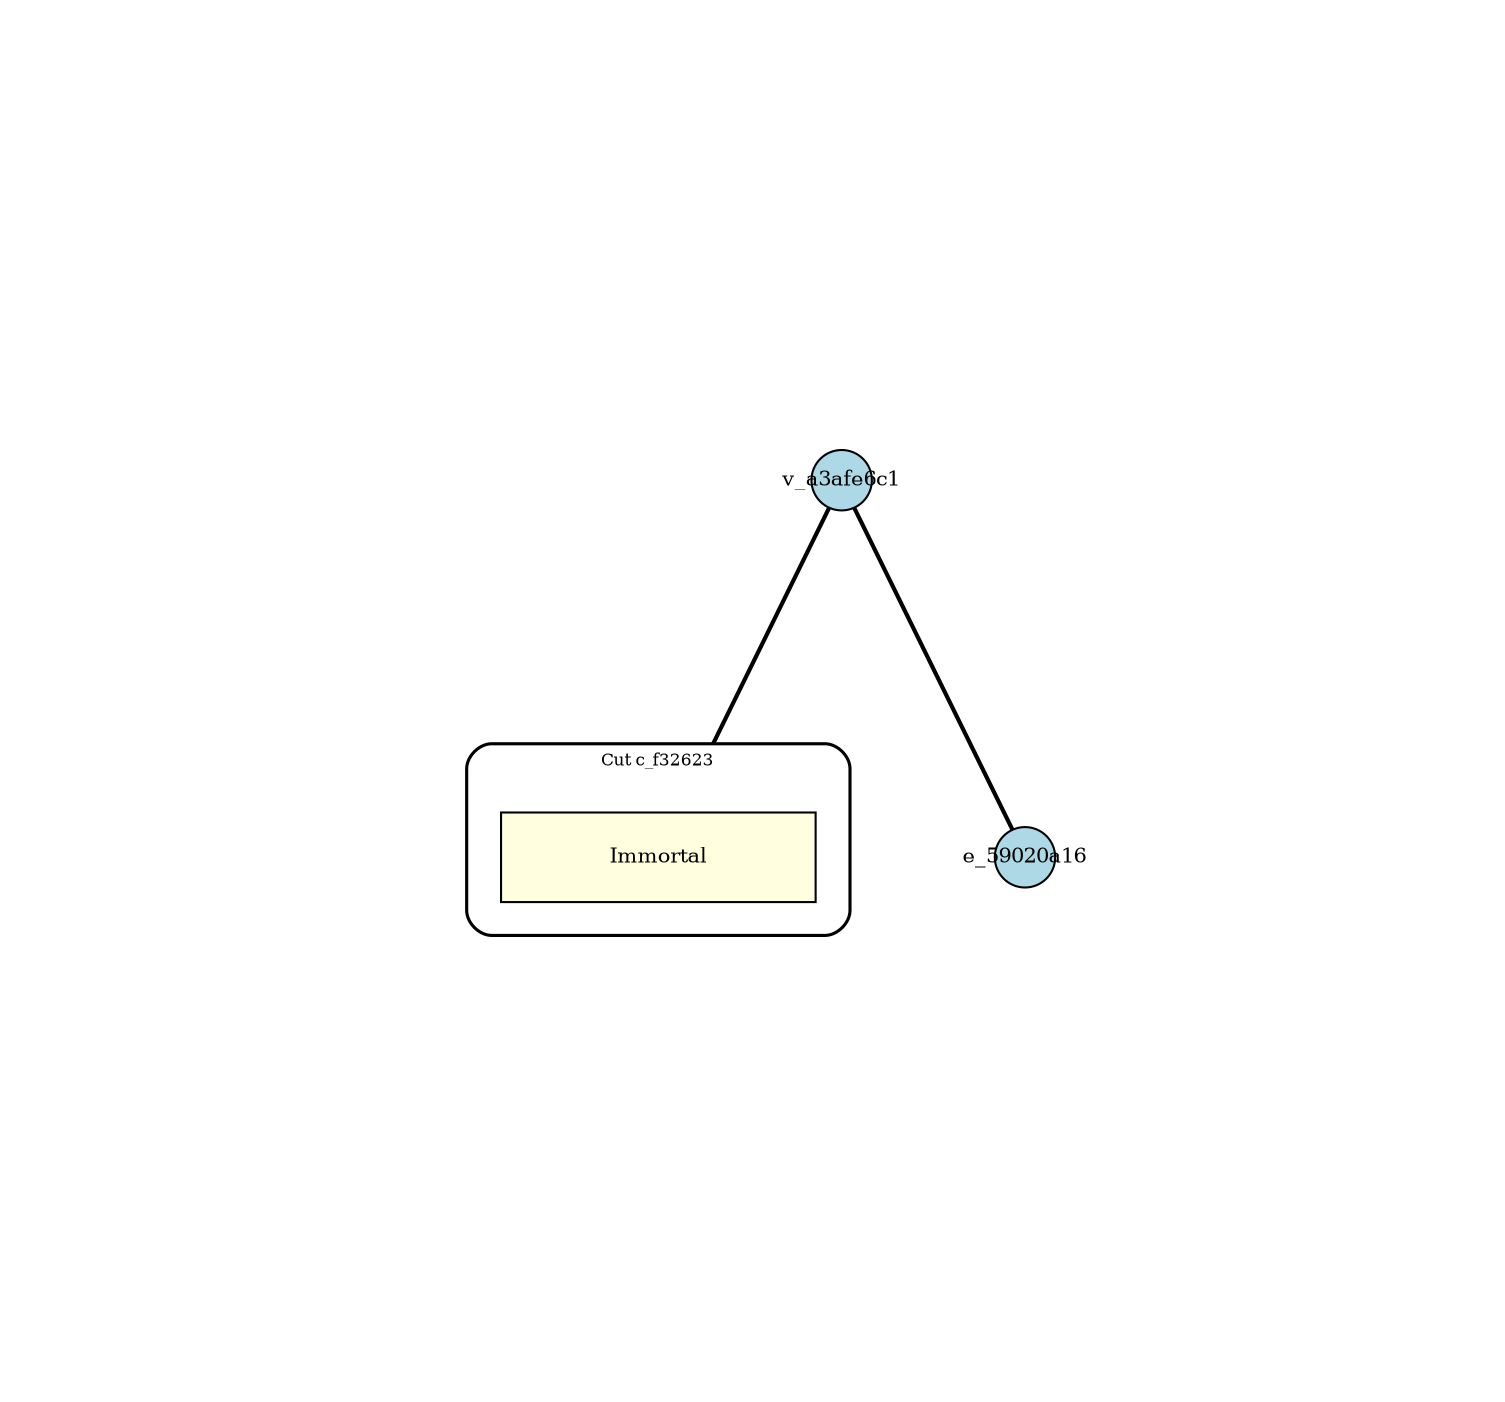 graph EG {
    // ENHANCED: Dau convention layout with proper spacing
    graph [clusterrank=local, compound=true, newrank=true, rankdir=TB,
           overlap=false, splines=true, concentrate=false];
    
    // Enhanced spacing for Dau visual conventions
    node [shape=circle, width=0.4, height=0.4, fixedsize=true,
          fontsize=10, margin=0.2];
    edge [arrowhead=none, len=3.5, minlen=2.5, weight=1.0];
    
    // Spacing parameters for visual clarity (compact defaults)
    nodesep=1.2;        // Compact node separation
    ranksep=1.0;        // Compact rank separation
    margin=1.5;         // Keep graph margin modest
    pad="1.5,1.5";      // Keep padding modest
    sep="+8";           // Compact minimum separation

  
  // Default node styling with proper sizing
  node [shape=circle, style=filled, fillcolor=lightblue, fontsize=10];
  edge [fontsize=9, labeldistance=1.5, labelangle=0];

  subgraph cluster_c_f3262331 {
    label="Cut c_f32623";
    style=rounded;
    color=black;
    penwidth=1.5;
    margin=16.00;  // Padding around cut contents
    labelloc=top;
    fontsize=8;
    // Leverage Graphviz hierarchical layout
    clusterrank=local;  // Layout this cluster separately

    e_b92cd28e [label="Immortal", shape=box, fillcolor=lightyellow, width=2.10, height=0.60, fixedsize=true];
  }

  v_a3afe6c1 -- e_59020a16 [style=bold, penwidth=2];
  v_a3afe6c1 -- e_b92cd28e [style=bold, penwidth=2, lhead=cluster_c_f3262331];

}